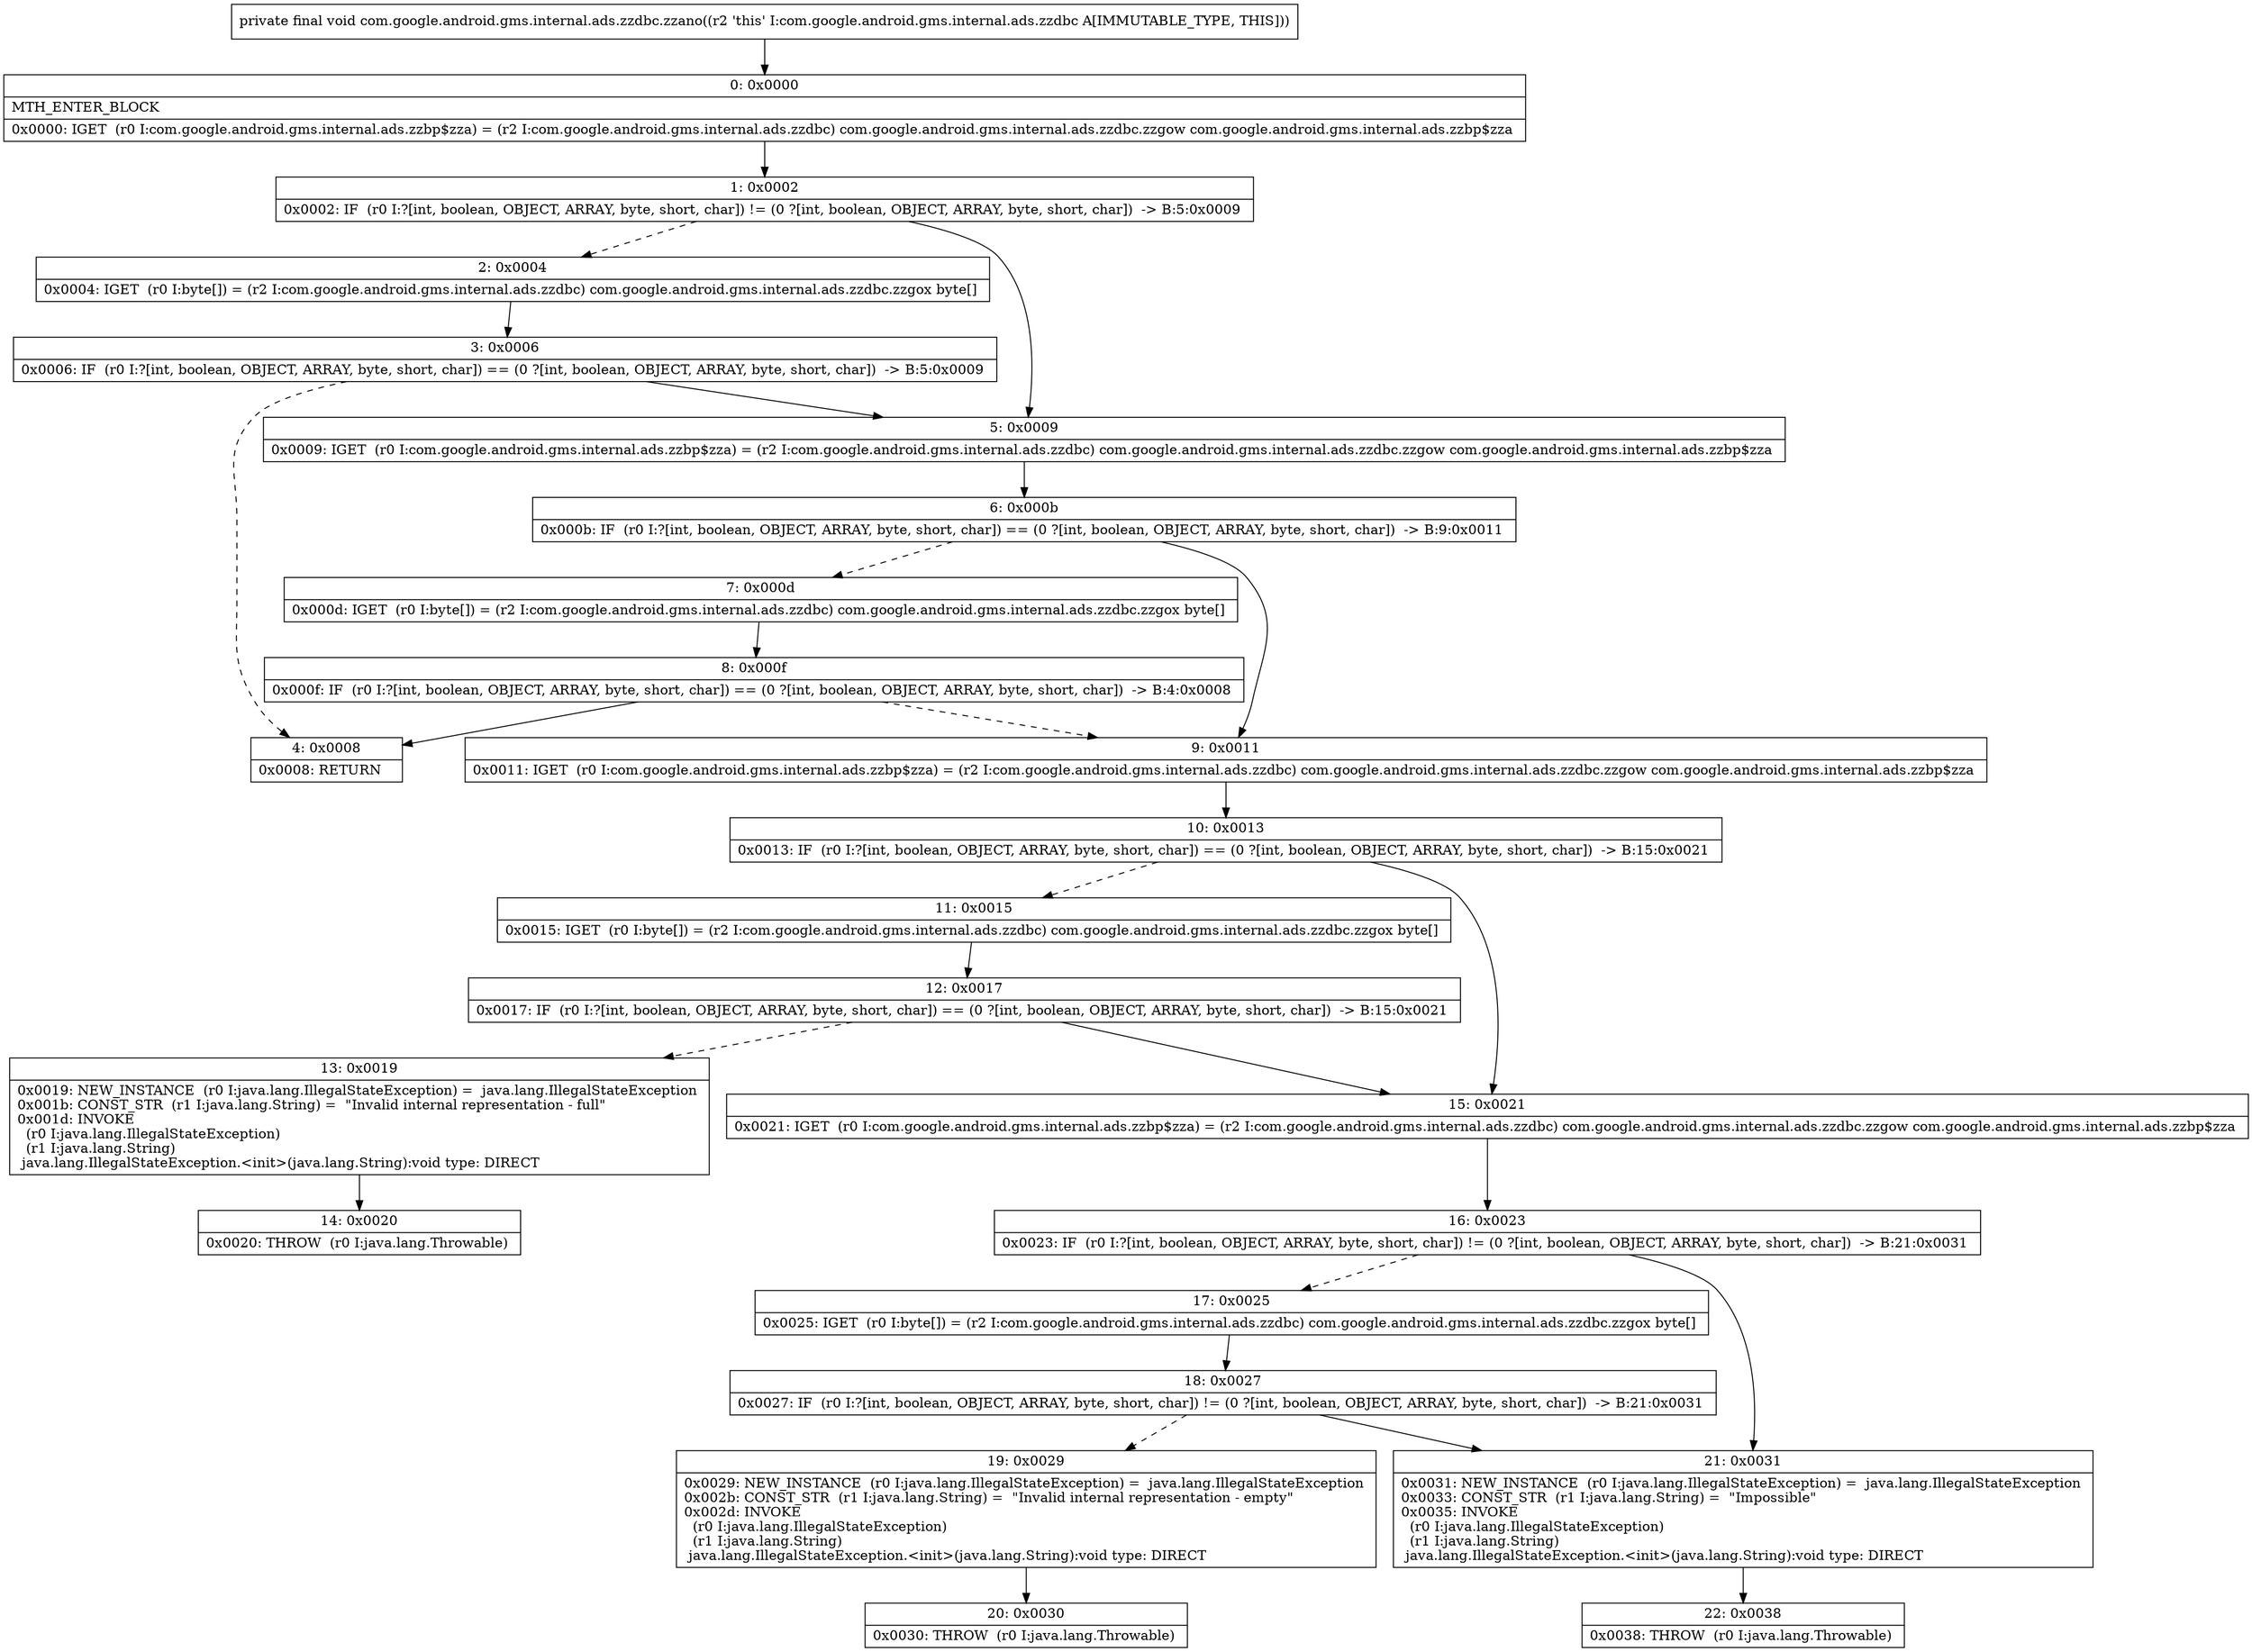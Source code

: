 digraph "CFG forcom.google.android.gms.internal.ads.zzdbc.zzano()V" {
Node_0 [shape=record,label="{0\:\ 0x0000|MTH_ENTER_BLOCK\l|0x0000: IGET  (r0 I:com.google.android.gms.internal.ads.zzbp$zza) = (r2 I:com.google.android.gms.internal.ads.zzdbc) com.google.android.gms.internal.ads.zzdbc.zzgow com.google.android.gms.internal.ads.zzbp$zza \l}"];
Node_1 [shape=record,label="{1\:\ 0x0002|0x0002: IF  (r0 I:?[int, boolean, OBJECT, ARRAY, byte, short, char]) != (0 ?[int, boolean, OBJECT, ARRAY, byte, short, char])  \-\> B:5:0x0009 \l}"];
Node_2 [shape=record,label="{2\:\ 0x0004|0x0004: IGET  (r0 I:byte[]) = (r2 I:com.google.android.gms.internal.ads.zzdbc) com.google.android.gms.internal.ads.zzdbc.zzgox byte[] \l}"];
Node_3 [shape=record,label="{3\:\ 0x0006|0x0006: IF  (r0 I:?[int, boolean, OBJECT, ARRAY, byte, short, char]) == (0 ?[int, boolean, OBJECT, ARRAY, byte, short, char])  \-\> B:5:0x0009 \l}"];
Node_4 [shape=record,label="{4\:\ 0x0008|0x0008: RETURN   \l}"];
Node_5 [shape=record,label="{5\:\ 0x0009|0x0009: IGET  (r0 I:com.google.android.gms.internal.ads.zzbp$zza) = (r2 I:com.google.android.gms.internal.ads.zzdbc) com.google.android.gms.internal.ads.zzdbc.zzgow com.google.android.gms.internal.ads.zzbp$zza \l}"];
Node_6 [shape=record,label="{6\:\ 0x000b|0x000b: IF  (r0 I:?[int, boolean, OBJECT, ARRAY, byte, short, char]) == (0 ?[int, boolean, OBJECT, ARRAY, byte, short, char])  \-\> B:9:0x0011 \l}"];
Node_7 [shape=record,label="{7\:\ 0x000d|0x000d: IGET  (r0 I:byte[]) = (r2 I:com.google.android.gms.internal.ads.zzdbc) com.google.android.gms.internal.ads.zzdbc.zzgox byte[] \l}"];
Node_8 [shape=record,label="{8\:\ 0x000f|0x000f: IF  (r0 I:?[int, boolean, OBJECT, ARRAY, byte, short, char]) == (0 ?[int, boolean, OBJECT, ARRAY, byte, short, char])  \-\> B:4:0x0008 \l}"];
Node_9 [shape=record,label="{9\:\ 0x0011|0x0011: IGET  (r0 I:com.google.android.gms.internal.ads.zzbp$zza) = (r2 I:com.google.android.gms.internal.ads.zzdbc) com.google.android.gms.internal.ads.zzdbc.zzgow com.google.android.gms.internal.ads.zzbp$zza \l}"];
Node_10 [shape=record,label="{10\:\ 0x0013|0x0013: IF  (r0 I:?[int, boolean, OBJECT, ARRAY, byte, short, char]) == (0 ?[int, boolean, OBJECT, ARRAY, byte, short, char])  \-\> B:15:0x0021 \l}"];
Node_11 [shape=record,label="{11\:\ 0x0015|0x0015: IGET  (r0 I:byte[]) = (r2 I:com.google.android.gms.internal.ads.zzdbc) com.google.android.gms.internal.ads.zzdbc.zzgox byte[] \l}"];
Node_12 [shape=record,label="{12\:\ 0x0017|0x0017: IF  (r0 I:?[int, boolean, OBJECT, ARRAY, byte, short, char]) == (0 ?[int, boolean, OBJECT, ARRAY, byte, short, char])  \-\> B:15:0x0021 \l}"];
Node_13 [shape=record,label="{13\:\ 0x0019|0x0019: NEW_INSTANCE  (r0 I:java.lang.IllegalStateException) =  java.lang.IllegalStateException \l0x001b: CONST_STR  (r1 I:java.lang.String) =  \"Invalid internal representation \- full\" \l0x001d: INVOKE  \l  (r0 I:java.lang.IllegalStateException)\l  (r1 I:java.lang.String)\l java.lang.IllegalStateException.\<init\>(java.lang.String):void type: DIRECT \l}"];
Node_14 [shape=record,label="{14\:\ 0x0020|0x0020: THROW  (r0 I:java.lang.Throwable) \l}"];
Node_15 [shape=record,label="{15\:\ 0x0021|0x0021: IGET  (r0 I:com.google.android.gms.internal.ads.zzbp$zza) = (r2 I:com.google.android.gms.internal.ads.zzdbc) com.google.android.gms.internal.ads.zzdbc.zzgow com.google.android.gms.internal.ads.zzbp$zza \l}"];
Node_16 [shape=record,label="{16\:\ 0x0023|0x0023: IF  (r0 I:?[int, boolean, OBJECT, ARRAY, byte, short, char]) != (0 ?[int, boolean, OBJECT, ARRAY, byte, short, char])  \-\> B:21:0x0031 \l}"];
Node_17 [shape=record,label="{17\:\ 0x0025|0x0025: IGET  (r0 I:byte[]) = (r2 I:com.google.android.gms.internal.ads.zzdbc) com.google.android.gms.internal.ads.zzdbc.zzgox byte[] \l}"];
Node_18 [shape=record,label="{18\:\ 0x0027|0x0027: IF  (r0 I:?[int, boolean, OBJECT, ARRAY, byte, short, char]) != (0 ?[int, boolean, OBJECT, ARRAY, byte, short, char])  \-\> B:21:0x0031 \l}"];
Node_19 [shape=record,label="{19\:\ 0x0029|0x0029: NEW_INSTANCE  (r0 I:java.lang.IllegalStateException) =  java.lang.IllegalStateException \l0x002b: CONST_STR  (r1 I:java.lang.String) =  \"Invalid internal representation \- empty\" \l0x002d: INVOKE  \l  (r0 I:java.lang.IllegalStateException)\l  (r1 I:java.lang.String)\l java.lang.IllegalStateException.\<init\>(java.lang.String):void type: DIRECT \l}"];
Node_20 [shape=record,label="{20\:\ 0x0030|0x0030: THROW  (r0 I:java.lang.Throwable) \l}"];
Node_21 [shape=record,label="{21\:\ 0x0031|0x0031: NEW_INSTANCE  (r0 I:java.lang.IllegalStateException) =  java.lang.IllegalStateException \l0x0033: CONST_STR  (r1 I:java.lang.String) =  \"Impossible\" \l0x0035: INVOKE  \l  (r0 I:java.lang.IllegalStateException)\l  (r1 I:java.lang.String)\l java.lang.IllegalStateException.\<init\>(java.lang.String):void type: DIRECT \l}"];
Node_22 [shape=record,label="{22\:\ 0x0038|0x0038: THROW  (r0 I:java.lang.Throwable) \l}"];
MethodNode[shape=record,label="{private final void com.google.android.gms.internal.ads.zzdbc.zzano((r2 'this' I:com.google.android.gms.internal.ads.zzdbc A[IMMUTABLE_TYPE, THIS])) }"];
MethodNode -> Node_0;
Node_0 -> Node_1;
Node_1 -> Node_2[style=dashed];
Node_1 -> Node_5;
Node_2 -> Node_3;
Node_3 -> Node_4[style=dashed];
Node_3 -> Node_5;
Node_5 -> Node_6;
Node_6 -> Node_7[style=dashed];
Node_6 -> Node_9;
Node_7 -> Node_8;
Node_8 -> Node_4;
Node_8 -> Node_9[style=dashed];
Node_9 -> Node_10;
Node_10 -> Node_11[style=dashed];
Node_10 -> Node_15;
Node_11 -> Node_12;
Node_12 -> Node_13[style=dashed];
Node_12 -> Node_15;
Node_13 -> Node_14;
Node_15 -> Node_16;
Node_16 -> Node_17[style=dashed];
Node_16 -> Node_21;
Node_17 -> Node_18;
Node_18 -> Node_19[style=dashed];
Node_18 -> Node_21;
Node_19 -> Node_20;
Node_21 -> Node_22;
}

